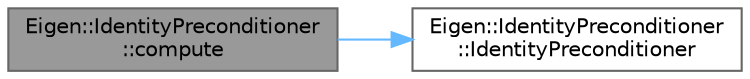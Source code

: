 digraph "Eigen::IdentityPreconditioner::compute"
{
 // LATEX_PDF_SIZE
  bgcolor="transparent";
  edge [fontname=Helvetica,fontsize=10,labelfontname=Helvetica,labelfontsize=10];
  node [fontname=Helvetica,fontsize=10,shape=box,height=0.2,width=0.4];
  rankdir="LR";
  Node1 [id="Node000001",label="Eigen::IdentityPreconditioner\l::compute",height=0.2,width=0.4,color="gray40", fillcolor="grey60", style="filled", fontcolor="black",tooltip=" "];
  Node1 -> Node2 [id="edge1_Node000001_Node000002",color="steelblue1",style="solid",tooltip=" "];
  Node2 [id="Node000002",label="Eigen::IdentityPreconditioner\l::IdentityPreconditioner",height=0.2,width=0.4,color="grey40", fillcolor="white", style="filled",URL="$class_eigen_1_1_identity_preconditioner.html#ae9336b170f2763da0fb9a73e6f6d40bb",tooltip=" "];
}
